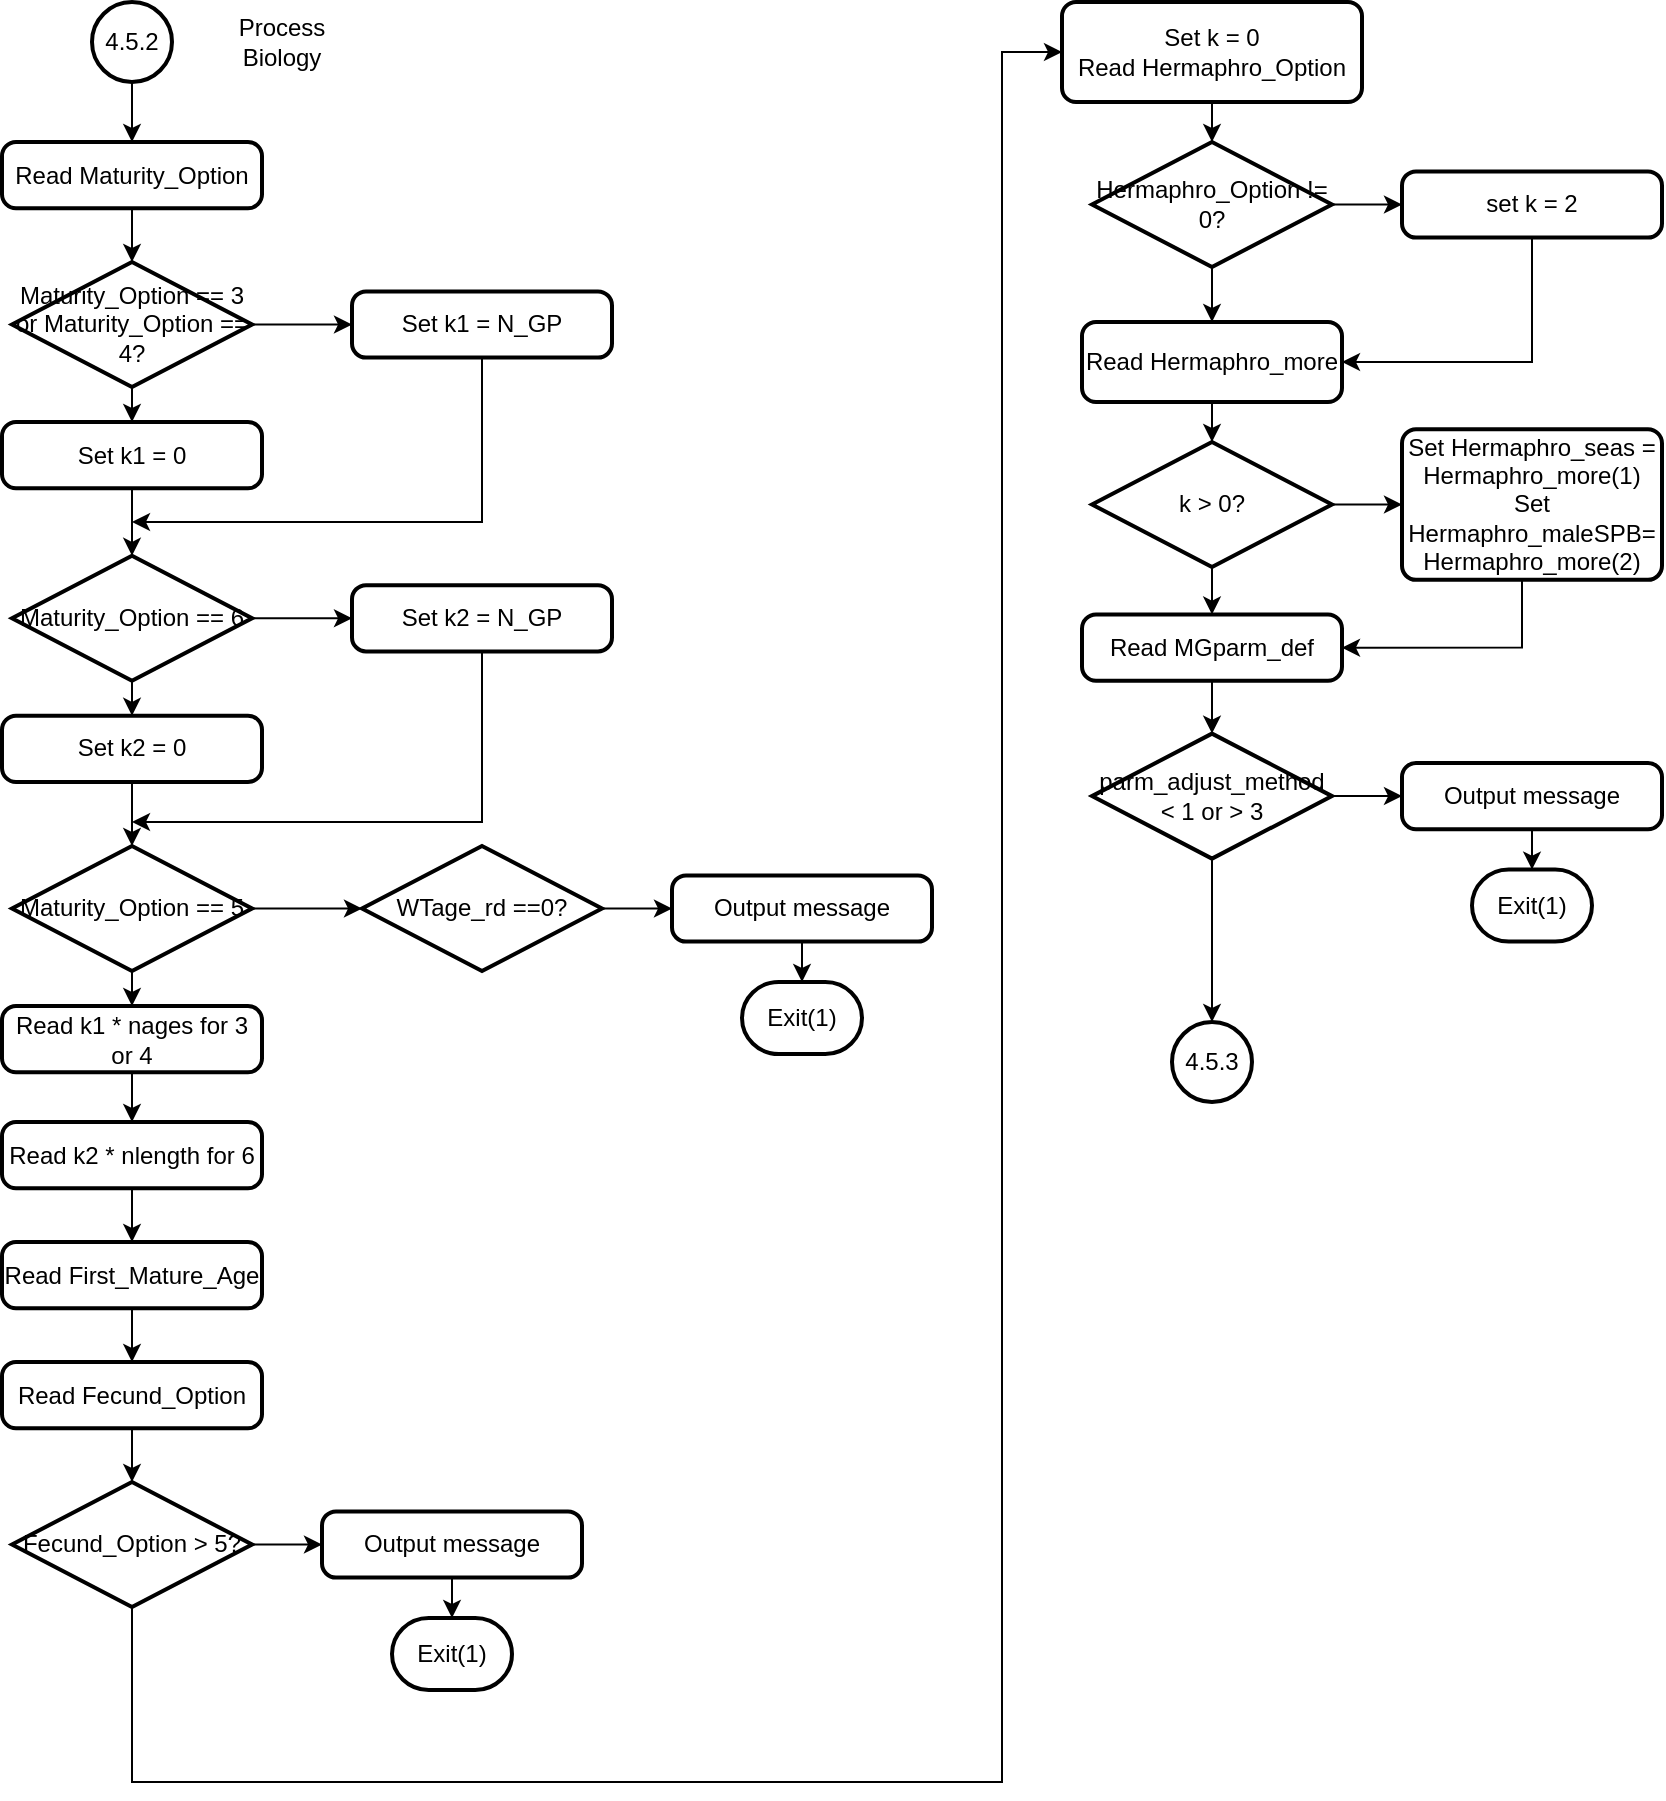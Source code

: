 <mxfile version="13.9.9" type="device"><diagram id="C5RBs43oDa-KdzZeNtuy" name="Page-1"><mxGraphModel dx="1086" dy="1835" grid="1" gridSize="10" guides="1" tooltips="1" connect="1" arrows="1" fold="1" page="1" pageScale="1" pageWidth="827" pageHeight="1169" math="0" shadow="0"><root><mxCell id="WIyWlLk6GJQsqaUBKTNV-0"/><mxCell id="WIyWlLk6GJQsqaUBKTNV-1" parent="WIyWlLk6GJQsqaUBKTNV-0"/><mxCell id="o64OYucFb0a45xCuyHe4-0" value="4.5.3" style="strokeWidth=2;html=1;shape=mxgraph.flowchart.start_2;whiteSpace=wrap;" parent="WIyWlLk6GJQsqaUBKTNV-1" vertex="1"><mxGeometry x="675" y="-580" width="40" height="40" as="geometry"/></mxCell><mxCell id="eRNWO2om7W4rAv8oTIty-14" style="edgeStyle=orthogonalEdgeStyle;rounded=0;orthogonalLoop=1;jettySize=auto;html=1;entryX=0.5;entryY=0;entryDx=0;entryDy=0;" parent="WIyWlLk6GJQsqaUBKTNV-1" source="o64OYucFb0a45xCuyHe4-50" target="o64OYucFb0a45xCuyHe4-51" edge="1"><mxGeometry relative="1" as="geometry"/></mxCell><mxCell id="o64OYucFb0a45xCuyHe4-50" value="4.5.2" style="strokeWidth=2;html=1;shape=mxgraph.flowchart.start_2;whiteSpace=wrap;" parent="WIyWlLk6GJQsqaUBKTNV-1" vertex="1"><mxGeometry x="135" y="-1090" width="40" height="40" as="geometry"/></mxCell><mxCell id="eRNWO2om7W4rAv8oTIty-15" style="edgeStyle=orthogonalEdgeStyle;rounded=0;orthogonalLoop=1;jettySize=auto;html=1;entryX=0.5;entryY=0;entryDx=0;entryDy=0;entryPerimeter=0;" parent="WIyWlLk6GJQsqaUBKTNV-1" source="o64OYucFb0a45xCuyHe4-51" target="eRNWO2om7W4rAv8oTIty-1" edge="1"><mxGeometry relative="1" as="geometry"/></mxCell><mxCell id="o64OYucFb0a45xCuyHe4-51" value="Read Maturity_Option" style="rounded=1;whiteSpace=wrap;html=1;absoluteArcSize=1;arcSize=14;strokeWidth=2;" parent="WIyWlLk6GJQsqaUBKTNV-1" vertex="1"><mxGeometry x="90" y="-1020" width="130" height="33.12" as="geometry"/></mxCell><mxCell id="eRNWO2om7W4rAv8oTIty-0" value="Process Biology&lt;br&gt;" style="text;html=1;strokeColor=none;fillColor=none;align=center;verticalAlign=middle;whiteSpace=wrap;rounded=0;" parent="WIyWlLk6GJQsqaUBKTNV-1" vertex="1"><mxGeometry x="210" y="-1090" width="40" height="40" as="geometry"/></mxCell><mxCell id="eRNWO2om7W4rAv8oTIty-16" style="edgeStyle=orthogonalEdgeStyle;rounded=0;orthogonalLoop=1;jettySize=auto;html=1;" parent="WIyWlLk6GJQsqaUBKTNV-1" source="eRNWO2om7W4rAv8oTIty-1" target="eRNWO2om7W4rAv8oTIty-2" edge="1"><mxGeometry relative="1" as="geometry"/></mxCell><mxCell id="eRNWO2om7W4rAv8oTIty-23" style="edgeStyle=orthogonalEdgeStyle;rounded=0;orthogonalLoop=1;jettySize=auto;html=1;" parent="WIyWlLk6GJQsqaUBKTNV-1" source="eRNWO2om7W4rAv8oTIty-1" target="eRNWO2om7W4rAv8oTIty-3" edge="1"><mxGeometry relative="1" as="geometry"/></mxCell><mxCell id="eRNWO2om7W4rAv8oTIty-1" value="Maturity_Option == 3 or Maturity_Option == 4?" style="strokeWidth=2;html=1;shape=mxgraph.flowchart.decision;whiteSpace=wrap;" parent="WIyWlLk6GJQsqaUBKTNV-1" vertex="1"><mxGeometry x="95" y="-960" width="120" height="62.5" as="geometry"/></mxCell><mxCell id="eRNWO2om7W4rAv8oTIty-17" style="edgeStyle=orthogonalEdgeStyle;rounded=0;orthogonalLoop=1;jettySize=auto;html=1;entryX=0.5;entryY=0;entryDx=0;entryDy=0;entryPerimeter=0;" parent="WIyWlLk6GJQsqaUBKTNV-1" source="eRNWO2om7W4rAv8oTIty-2" target="eRNWO2om7W4rAv8oTIty-4" edge="1"><mxGeometry relative="1" as="geometry"/></mxCell><mxCell id="eRNWO2om7W4rAv8oTIty-2" value="Set k1 = 0" style="rounded=1;whiteSpace=wrap;html=1;absoluteArcSize=1;arcSize=14;strokeWidth=2;" parent="WIyWlLk6GJQsqaUBKTNV-1" vertex="1"><mxGeometry x="90" y="-880" width="130" height="33.12" as="geometry"/></mxCell><mxCell id="eRNWO2om7W4rAv8oTIty-24" style="edgeStyle=orthogonalEdgeStyle;rounded=0;orthogonalLoop=1;jettySize=auto;html=1;" parent="WIyWlLk6GJQsqaUBKTNV-1" source="eRNWO2om7W4rAv8oTIty-3" edge="1"><mxGeometry relative="1" as="geometry"><mxPoint x="155" y="-830" as="targetPoint"/><Array as="points"><mxPoint x="330" y="-830"/><mxPoint x="155" y="-830"/></Array></mxGeometry></mxCell><mxCell id="eRNWO2om7W4rAv8oTIty-3" value="Set k1 = N_GP" style="rounded=1;whiteSpace=wrap;html=1;absoluteArcSize=1;arcSize=14;strokeWidth=2;" parent="WIyWlLk6GJQsqaUBKTNV-1" vertex="1"><mxGeometry x="265" y="-945.31" width="130" height="33.12" as="geometry"/></mxCell><mxCell id="eRNWO2om7W4rAv8oTIty-18" style="edgeStyle=orthogonalEdgeStyle;rounded=0;orthogonalLoop=1;jettySize=auto;html=1;entryX=0.5;entryY=0;entryDx=0;entryDy=0;" parent="WIyWlLk6GJQsqaUBKTNV-1" source="eRNWO2om7W4rAv8oTIty-4" target="eRNWO2om7W4rAv8oTIty-5" edge="1"><mxGeometry relative="1" as="geometry"/></mxCell><mxCell id="eRNWO2om7W4rAv8oTIty-22" style="edgeStyle=orthogonalEdgeStyle;rounded=0;orthogonalLoop=1;jettySize=auto;html=1;" parent="WIyWlLk6GJQsqaUBKTNV-1" source="eRNWO2om7W4rAv8oTIty-4" target="eRNWO2om7W4rAv8oTIty-6" edge="1"><mxGeometry relative="1" as="geometry"/></mxCell><mxCell id="eRNWO2om7W4rAv8oTIty-4" value="Maturity_Option == 6" style="strokeWidth=2;html=1;shape=mxgraph.flowchart.decision;whiteSpace=wrap;" parent="WIyWlLk6GJQsqaUBKTNV-1" vertex="1"><mxGeometry x="95" y="-813.12" width="120" height="62.5" as="geometry"/></mxCell><mxCell id="eRNWO2om7W4rAv8oTIty-19" style="edgeStyle=orthogonalEdgeStyle;rounded=0;orthogonalLoop=1;jettySize=auto;html=1;" parent="WIyWlLk6GJQsqaUBKTNV-1" source="eRNWO2om7W4rAv8oTIty-5" target="eRNWO2om7W4rAv8oTIty-9" edge="1"><mxGeometry relative="1" as="geometry"/></mxCell><mxCell id="eRNWO2om7W4rAv8oTIty-5" value="Set k2 = 0" style="rounded=1;whiteSpace=wrap;html=1;absoluteArcSize=1;arcSize=14;strokeWidth=2;" parent="WIyWlLk6GJQsqaUBKTNV-1" vertex="1"><mxGeometry x="90" y="-733.12" width="130" height="33.12" as="geometry"/></mxCell><mxCell id="eRNWO2om7W4rAv8oTIty-25" style="edgeStyle=orthogonalEdgeStyle;rounded=0;orthogonalLoop=1;jettySize=auto;html=1;" parent="WIyWlLk6GJQsqaUBKTNV-1" source="eRNWO2om7W4rAv8oTIty-6" edge="1"><mxGeometry relative="1" as="geometry"><mxPoint x="155" y="-680" as="targetPoint"/><Array as="points"><mxPoint x="330" y="-680"/></Array></mxGeometry></mxCell><mxCell id="eRNWO2om7W4rAv8oTIty-6" value="Set k2 = N_GP" style="rounded=1;whiteSpace=wrap;html=1;absoluteArcSize=1;arcSize=14;strokeWidth=2;" parent="WIyWlLk6GJQsqaUBKTNV-1" vertex="1"><mxGeometry x="265" y="-798.43" width="130" height="33.12" as="geometry"/></mxCell><mxCell id="eRNWO2om7W4rAv8oTIty-7" value="Exit(1)" style="strokeWidth=2;html=1;shape=mxgraph.flowchart.terminator;whiteSpace=wrap;" parent="WIyWlLk6GJQsqaUBKTNV-1" vertex="1"><mxGeometry x="460" y="-600" width="60" height="36" as="geometry"/></mxCell><mxCell id="eRNWO2om7W4rAv8oTIty-20" style="edgeStyle=orthogonalEdgeStyle;rounded=0;orthogonalLoop=1;jettySize=auto;html=1;entryX=0.5;entryY=0;entryDx=0;entryDy=0;" parent="WIyWlLk6GJQsqaUBKTNV-1" source="eRNWO2om7W4rAv8oTIty-9" target="eRNWO2om7W4rAv8oTIty-10" edge="1"><mxGeometry relative="1" as="geometry"/></mxCell><mxCell id="eRNWO2om7W4rAv8oTIty-21" style="edgeStyle=orthogonalEdgeStyle;rounded=0;orthogonalLoop=1;jettySize=auto;html=1;" parent="WIyWlLk6GJQsqaUBKTNV-1" source="eRNWO2om7W4rAv8oTIty-9" target="eRNWO2om7W4rAv8oTIty-12" edge="1"><mxGeometry relative="1" as="geometry"/></mxCell><mxCell id="eRNWO2om7W4rAv8oTIty-9" value="Maturity_Option == 5" style="strokeWidth=2;html=1;shape=mxgraph.flowchart.decision;whiteSpace=wrap;" parent="WIyWlLk6GJQsqaUBKTNV-1" vertex="1"><mxGeometry x="95" y="-668" width="120" height="62.5" as="geometry"/></mxCell><mxCell id="eRNWO2om7W4rAv8oTIty-29" style="edgeStyle=orthogonalEdgeStyle;rounded=0;orthogonalLoop=1;jettySize=auto;html=1;entryX=0.5;entryY=0;entryDx=0;entryDy=0;" parent="WIyWlLk6GJQsqaUBKTNV-1" source="eRNWO2om7W4rAv8oTIty-10" target="eRNWO2om7W4rAv8oTIty-28" edge="1"><mxGeometry relative="1" as="geometry"/></mxCell><mxCell id="eRNWO2om7W4rAv8oTIty-10" value="Read k1 * nages for 3 or 4" style="rounded=1;whiteSpace=wrap;html=1;absoluteArcSize=1;arcSize=14;strokeWidth=2;" parent="WIyWlLk6GJQsqaUBKTNV-1" vertex="1"><mxGeometry x="90" y="-588" width="130" height="33.12" as="geometry"/></mxCell><mxCell id="eRNWO2om7W4rAv8oTIty-26" style="edgeStyle=orthogonalEdgeStyle;rounded=0;orthogonalLoop=1;jettySize=auto;html=1;" parent="WIyWlLk6GJQsqaUBKTNV-1" source="eRNWO2om7W4rAv8oTIty-12" target="eRNWO2om7W4rAv8oTIty-13" edge="1"><mxGeometry relative="1" as="geometry"/></mxCell><mxCell id="eRNWO2om7W4rAv8oTIty-12" value="WTage_rd ==0?" style="strokeWidth=2;html=1;shape=mxgraph.flowchart.decision;whiteSpace=wrap;" parent="WIyWlLk6GJQsqaUBKTNV-1" vertex="1"><mxGeometry x="270" y="-668" width="120" height="62.5" as="geometry"/></mxCell><mxCell id="eRNWO2om7W4rAv8oTIty-27" style="edgeStyle=orthogonalEdgeStyle;rounded=0;orthogonalLoop=1;jettySize=auto;html=1;entryX=0.5;entryY=0;entryDx=0;entryDy=0;entryPerimeter=0;" parent="WIyWlLk6GJQsqaUBKTNV-1" source="eRNWO2om7W4rAv8oTIty-13" target="eRNWO2om7W4rAv8oTIty-7" edge="1"><mxGeometry relative="1" as="geometry"/></mxCell><mxCell id="eRNWO2om7W4rAv8oTIty-13" value="Output message" style="rounded=1;whiteSpace=wrap;html=1;absoluteArcSize=1;arcSize=14;strokeWidth=2;" parent="WIyWlLk6GJQsqaUBKTNV-1" vertex="1"><mxGeometry x="425" y="-653.31" width="130" height="33.12" as="geometry"/></mxCell><mxCell id="eRNWO2om7W4rAv8oTIty-32" style="edgeStyle=orthogonalEdgeStyle;rounded=0;orthogonalLoop=1;jettySize=auto;html=1;entryX=0.5;entryY=0;entryDx=0;entryDy=0;" parent="WIyWlLk6GJQsqaUBKTNV-1" source="eRNWO2om7W4rAv8oTIty-28" target="eRNWO2om7W4rAv8oTIty-30" edge="1"><mxGeometry relative="1" as="geometry"/></mxCell><mxCell id="eRNWO2om7W4rAv8oTIty-28" value="Read k2 * nlength for 6" style="rounded=1;whiteSpace=wrap;html=1;absoluteArcSize=1;arcSize=14;strokeWidth=2;" parent="WIyWlLk6GJQsqaUBKTNV-1" vertex="1"><mxGeometry x="90" y="-530" width="130" height="33.12" as="geometry"/></mxCell><mxCell id="eRNWO2om7W4rAv8oTIty-33" style="edgeStyle=orthogonalEdgeStyle;rounded=0;orthogonalLoop=1;jettySize=auto;html=1;" parent="WIyWlLk6GJQsqaUBKTNV-1" source="eRNWO2om7W4rAv8oTIty-30" target="eRNWO2om7W4rAv8oTIty-31" edge="1"><mxGeometry relative="1" as="geometry"/></mxCell><mxCell id="eRNWO2om7W4rAv8oTIty-30" value="Read First_Mature_Age" style="rounded=1;whiteSpace=wrap;html=1;absoluteArcSize=1;arcSize=14;strokeWidth=2;" parent="WIyWlLk6GJQsqaUBKTNV-1" vertex="1"><mxGeometry x="90" y="-470" width="130" height="33.12" as="geometry"/></mxCell><mxCell id="eRNWO2om7W4rAv8oTIty-39" style="edgeStyle=orthogonalEdgeStyle;rounded=0;orthogonalLoop=1;jettySize=auto;html=1;entryX=0.5;entryY=0;entryDx=0;entryDy=0;entryPerimeter=0;" parent="WIyWlLk6GJQsqaUBKTNV-1" source="eRNWO2om7W4rAv8oTIty-31" target="eRNWO2om7W4rAv8oTIty-36" edge="1"><mxGeometry relative="1" as="geometry"/></mxCell><mxCell id="eRNWO2om7W4rAv8oTIty-31" value="Read Fecund_Option" style="rounded=1;whiteSpace=wrap;html=1;absoluteArcSize=1;arcSize=14;strokeWidth=2;" parent="WIyWlLk6GJQsqaUBKTNV-1" vertex="1"><mxGeometry x="90" y="-410" width="130" height="33.12" as="geometry"/></mxCell><mxCell id="eRNWO2om7W4rAv8oTIty-34" value="Exit(1)" style="strokeWidth=2;html=1;shape=mxgraph.flowchart.terminator;whiteSpace=wrap;" parent="WIyWlLk6GJQsqaUBKTNV-1" vertex="1"><mxGeometry x="285" y="-282" width="60" height="36" as="geometry"/></mxCell><mxCell id="eRNWO2om7W4rAv8oTIty-35" style="edgeStyle=orthogonalEdgeStyle;rounded=0;orthogonalLoop=1;jettySize=auto;html=1;" parent="WIyWlLk6GJQsqaUBKTNV-1" source="eRNWO2om7W4rAv8oTIty-36" target="eRNWO2om7W4rAv8oTIty-38" edge="1"><mxGeometry relative="1" as="geometry"/></mxCell><mxCell id="eRNWO2om7W4rAv8oTIty-41" style="edgeStyle=orthogonalEdgeStyle;rounded=0;orthogonalLoop=1;jettySize=auto;html=1;" parent="WIyWlLk6GJQsqaUBKTNV-1" source="eRNWO2om7W4rAv8oTIty-36" target="eRNWO2om7W4rAv8oTIty-40" edge="1"><mxGeometry relative="1" as="geometry"><Array as="points"><mxPoint x="155" y="-200"/><mxPoint x="590" y="-200"/><mxPoint x="590" y="-1065"/></Array></mxGeometry></mxCell><mxCell id="eRNWO2om7W4rAv8oTIty-36" value="Fecund_Option &amp;gt; 5?" style="strokeWidth=2;html=1;shape=mxgraph.flowchart.decision;whiteSpace=wrap;" parent="WIyWlLk6GJQsqaUBKTNV-1" vertex="1"><mxGeometry x="95" y="-350" width="120" height="62.5" as="geometry"/></mxCell><mxCell id="eRNWO2om7W4rAv8oTIty-37" style="edgeStyle=orthogonalEdgeStyle;rounded=0;orthogonalLoop=1;jettySize=auto;html=1;entryX=0.5;entryY=0;entryDx=0;entryDy=0;entryPerimeter=0;" parent="WIyWlLk6GJQsqaUBKTNV-1" source="eRNWO2om7W4rAv8oTIty-38" target="eRNWO2om7W4rAv8oTIty-34" edge="1"><mxGeometry relative="1" as="geometry"/></mxCell><mxCell id="eRNWO2om7W4rAv8oTIty-38" value="Output message" style="rounded=1;whiteSpace=wrap;html=1;absoluteArcSize=1;arcSize=14;strokeWidth=2;" parent="WIyWlLk6GJQsqaUBKTNV-1" vertex="1"><mxGeometry x="250" y="-335.31" width="130" height="33.12" as="geometry"/></mxCell><mxCell id="eRNWO2om7W4rAv8oTIty-44" style="edgeStyle=orthogonalEdgeStyle;rounded=0;orthogonalLoop=1;jettySize=auto;html=1;entryX=0.5;entryY=0;entryDx=0;entryDy=0;entryPerimeter=0;" parent="WIyWlLk6GJQsqaUBKTNV-1" source="eRNWO2om7W4rAv8oTIty-40" target="eRNWO2om7W4rAv8oTIty-42" edge="1"><mxGeometry relative="1" as="geometry"/></mxCell><mxCell id="eRNWO2om7W4rAv8oTIty-40" value="Set k = 0&lt;br&gt;Read Hermaphro_Option" style="rounded=1;whiteSpace=wrap;html=1;absoluteArcSize=1;arcSize=14;strokeWidth=2;" parent="WIyWlLk6GJQsqaUBKTNV-1" vertex="1"><mxGeometry x="620" y="-1090" width="150" height="50" as="geometry"/></mxCell><mxCell id="eRNWO2om7W4rAv8oTIty-45" style="edgeStyle=orthogonalEdgeStyle;rounded=0;orthogonalLoop=1;jettySize=auto;html=1;entryX=0;entryY=0.5;entryDx=0;entryDy=0;" parent="WIyWlLk6GJQsqaUBKTNV-1" source="eRNWO2om7W4rAv8oTIty-42" target="eRNWO2om7W4rAv8oTIty-43" edge="1"><mxGeometry relative="1" as="geometry"/></mxCell><mxCell id="eRNWO2om7W4rAv8oTIty-47" style="edgeStyle=orthogonalEdgeStyle;rounded=0;orthogonalLoop=1;jettySize=auto;html=1;entryX=0.5;entryY=0;entryDx=0;entryDy=0;" parent="WIyWlLk6GJQsqaUBKTNV-1" source="eRNWO2om7W4rAv8oTIty-42" target="eRNWO2om7W4rAv8oTIty-46" edge="1"><mxGeometry relative="1" as="geometry"/></mxCell><mxCell id="eRNWO2om7W4rAv8oTIty-42" value="Hermaphro_Option != 0?" style="strokeWidth=2;html=1;shape=mxgraph.flowchart.decision;whiteSpace=wrap;" parent="WIyWlLk6GJQsqaUBKTNV-1" vertex="1"><mxGeometry x="635" y="-1020" width="120" height="62.5" as="geometry"/></mxCell><mxCell id="eRNWO2om7W4rAv8oTIty-48" style="edgeStyle=orthogonalEdgeStyle;rounded=0;orthogonalLoop=1;jettySize=auto;html=1;entryX=1;entryY=0.5;entryDx=0;entryDy=0;" parent="WIyWlLk6GJQsqaUBKTNV-1" source="eRNWO2om7W4rAv8oTIty-43" target="eRNWO2om7W4rAv8oTIty-46" edge="1"><mxGeometry relative="1" as="geometry"><Array as="points"><mxPoint x="855" y="-910"/></Array></mxGeometry></mxCell><mxCell id="eRNWO2om7W4rAv8oTIty-43" value="set k = 2" style="rounded=1;whiteSpace=wrap;html=1;absoluteArcSize=1;arcSize=14;strokeWidth=2;" parent="WIyWlLk6GJQsqaUBKTNV-1" vertex="1"><mxGeometry x="790" y="-1005.31" width="130" height="33.12" as="geometry"/></mxCell><mxCell id="eRNWO2om7W4rAv8oTIty-52" style="edgeStyle=orthogonalEdgeStyle;rounded=0;orthogonalLoop=1;jettySize=auto;html=1;entryX=0.5;entryY=0;entryDx=0;entryDy=0;entryPerimeter=0;" parent="WIyWlLk6GJQsqaUBKTNV-1" source="eRNWO2om7W4rAv8oTIty-46" target="eRNWO2om7W4rAv8oTIty-50" edge="1"><mxGeometry relative="1" as="geometry"/></mxCell><mxCell id="eRNWO2om7W4rAv8oTIty-46" value="Read Hermaphro_more" style="rounded=1;whiteSpace=wrap;html=1;absoluteArcSize=1;arcSize=14;strokeWidth=2;" parent="WIyWlLk6GJQsqaUBKTNV-1" vertex="1"><mxGeometry x="630" y="-930" width="130" height="40" as="geometry"/></mxCell><mxCell id="eRNWO2om7W4rAv8oTIty-49" style="edgeStyle=orthogonalEdgeStyle;rounded=0;orthogonalLoop=1;jettySize=auto;html=1;entryX=0;entryY=0.5;entryDx=0;entryDy=0;" parent="WIyWlLk6GJQsqaUBKTNV-1" source="eRNWO2om7W4rAv8oTIty-50" target="eRNWO2om7W4rAv8oTIty-51" edge="1"><mxGeometry relative="1" as="geometry"/></mxCell><mxCell id="eRNWO2om7W4rAv8oTIty-54" style="edgeStyle=orthogonalEdgeStyle;rounded=0;orthogonalLoop=1;jettySize=auto;html=1;entryX=0.5;entryY=0;entryDx=0;entryDy=0;" parent="WIyWlLk6GJQsqaUBKTNV-1" source="eRNWO2om7W4rAv8oTIty-50" target="eRNWO2om7W4rAv8oTIty-53" edge="1"><mxGeometry relative="1" as="geometry"/></mxCell><mxCell id="eRNWO2om7W4rAv8oTIty-50" value="k &amp;gt; 0?" style="strokeWidth=2;html=1;shape=mxgraph.flowchart.decision;whiteSpace=wrap;" parent="WIyWlLk6GJQsqaUBKTNV-1" vertex="1"><mxGeometry x="635" y="-870" width="120" height="62.5" as="geometry"/></mxCell><mxCell id="eRNWO2om7W4rAv8oTIty-55" style="edgeStyle=orthogonalEdgeStyle;rounded=0;orthogonalLoop=1;jettySize=auto;html=1;entryX=1;entryY=0.5;entryDx=0;entryDy=0;" parent="WIyWlLk6GJQsqaUBKTNV-1" source="eRNWO2om7W4rAv8oTIty-51" target="eRNWO2om7W4rAv8oTIty-53" edge="1"><mxGeometry relative="1" as="geometry"><Array as="points"><mxPoint x="850" y="-767"/></Array></mxGeometry></mxCell><mxCell id="eRNWO2om7W4rAv8oTIty-51" value="Set Hermaphro_seas = Hermaphro_more(1)&lt;br&gt;Set Hermaphro_maleSPB= Hermaphro_more(2)" style="rounded=1;whiteSpace=wrap;html=1;absoluteArcSize=1;arcSize=14;strokeWidth=2;" parent="WIyWlLk6GJQsqaUBKTNV-1" vertex="1"><mxGeometry x="790" y="-876.4" width="130" height="75.31" as="geometry"/></mxCell><mxCell id="V099XB7VFhHlmuGJ77E0-5" style="edgeStyle=orthogonalEdgeStyle;rounded=0;orthogonalLoop=1;jettySize=auto;html=1;entryX=0.5;entryY=0;entryDx=0;entryDy=0;entryPerimeter=0;" edge="1" parent="WIyWlLk6GJQsqaUBKTNV-1" source="eRNWO2om7W4rAv8oTIty-53" target="V099XB7VFhHlmuGJ77E0-2"><mxGeometry relative="1" as="geometry"/></mxCell><mxCell id="eRNWO2om7W4rAv8oTIty-53" value="Read MGparm_def" style="rounded=1;whiteSpace=wrap;html=1;absoluteArcSize=1;arcSize=14;strokeWidth=2;" parent="WIyWlLk6GJQsqaUBKTNV-1" vertex="1"><mxGeometry x="630" y="-783.74" width="130" height="33.12" as="geometry"/></mxCell><mxCell id="V099XB7VFhHlmuGJ77E0-0" value="Exit(1)" style="strokeWidth=2;html=1;shape=mxgraph.flowchart.terminator;whiteSpace=wrap;" vertex="1" parent="WIyWlLk6GJQsqaUBKTNV-1"><mxGeometry x="825" y="-656.19" width="60" height="36" as="geometry"/></mxCell><mxCell id="V099XB7VFhHlmuGJ77E0-1" style="edgeStyle=orthogonalEdgeStyle;rounded=0;orthogonalLoop=1;jettySize=auto;html=1;" edge="1" source="V099XB7VFhHlmuGJ77E0-2" target="V099XB7VFhHlmuGJ77E0-4" parent="WIyWlLk6GJQsqaUBKTNV-1"><mxGeometry relative="1" as="geometry"/></mxCell><mxCell id="V099XB7VFhHlmuGJ77E0-6" style="edgeStyle=orthogonalEdgeStyle;rounded=0;orthogonalLoop=1;jettySize=auto;html=1;" edge="1" parent="WIyWlLk6GJQsqaUBKTNV-1" source="V099XB7VFhHlmuGJ77E0-2" target="o64OYucFb0a45xCuyHe4-0"><mxGeometry relative="1" as="geometry"/></mxCell><mxCell id="V099XB7VFhHlmuGJ77E0-2" value="parm_adjust_method &amp;lt; 1 or &amp;gt; 3" style="strokeWidth=2;html=1;shape=mxgraph.flowchart.decision;whiteSpace=wrap;" vertex="1" parent="WIyWlLk6GJQsqaUBKTNV-1"><mxGeometry x="635" y="-724.19" width="120" height="62.5" as="geometry"/></mxCell><mxCell id="V099XB7VFhHlmuGJ77E0-3" style="edgeStyle=orthogonalEdgeStyle;rounded=0;orthogonalLoop=1;jettySize=auto;html=1;entryX=0.5;entryY=0;entryDx=0;entryDy=0;entryPerimeter=0;" edge="1" source="V099XB7VFhHlmuGJ77E0-4" target="V099XB7VFhHlmuGJ77E0-0" parent="WIyWlLk6GJQsqaUBKTNV-1"><mxGeometry relative="1" as="geometry"/></mxCell><mxCell id="V099XB7VFhHlmuGJ77E0-4" value="Output message" style="rounded=1;whiteSpace=wrap;html=1;absoluteArcSize=1;arcSize=14;strokeWidth=2;" vertex="1" parent="WIyWlLk6GJQsqaUBKTNV-1"><mxGeometry x="790" y="-709.5" width="130" height="33.12" as="geometry"/></mxCell></root></mxGraphModel></diagram></mxfile>